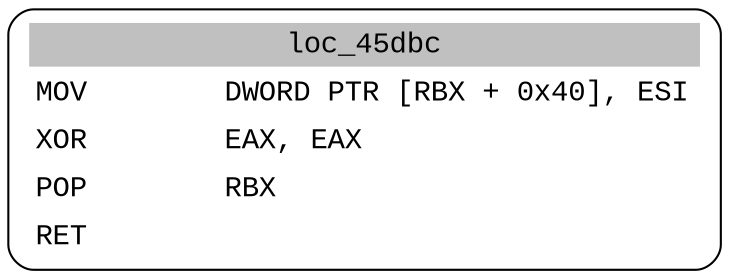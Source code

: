 digraph asm_graph {
1941 [
shape="Mrecord" fontname="Courier New"label =<<table border="0" cellborder="0" cellpadding="3"><tr><td align="center" colspan="2" bgcolor="grey">loc_45dbc</td></tr><tr><td align="left">MOV        DWORD PTR [RBX + 0x40], ESI</td></tr><tr><td align="left">XOR        EAX, EAX</td></tr><tr><td align="left">POP        RBX</td></tr><tr><td align="left">RET        </td></tr></table>> ];
}